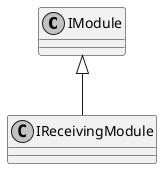 @startuml
skinparam monochrome true
skinparam classAttributeIconSize 0

IModule <|-- IReceivingModule
@enduml
